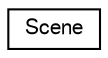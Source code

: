 digraph "Graficzna hierarchia klas"
{
  edge [fontname="FreeSans",fontsize="10",labelfontname="FreeSans",labelfontsize="10"];
  node [fontname="FreeSans",fontsize="10",shape=record];
  rankdir="LR";
  Node1 [label="Scene",height=0.2,width=0.4,color="black", fillcolor="white", style="filled",URL="$class_scene.html",tooltip="Przechowuje informację o położeniu przeszkód na scenie. "];
}
